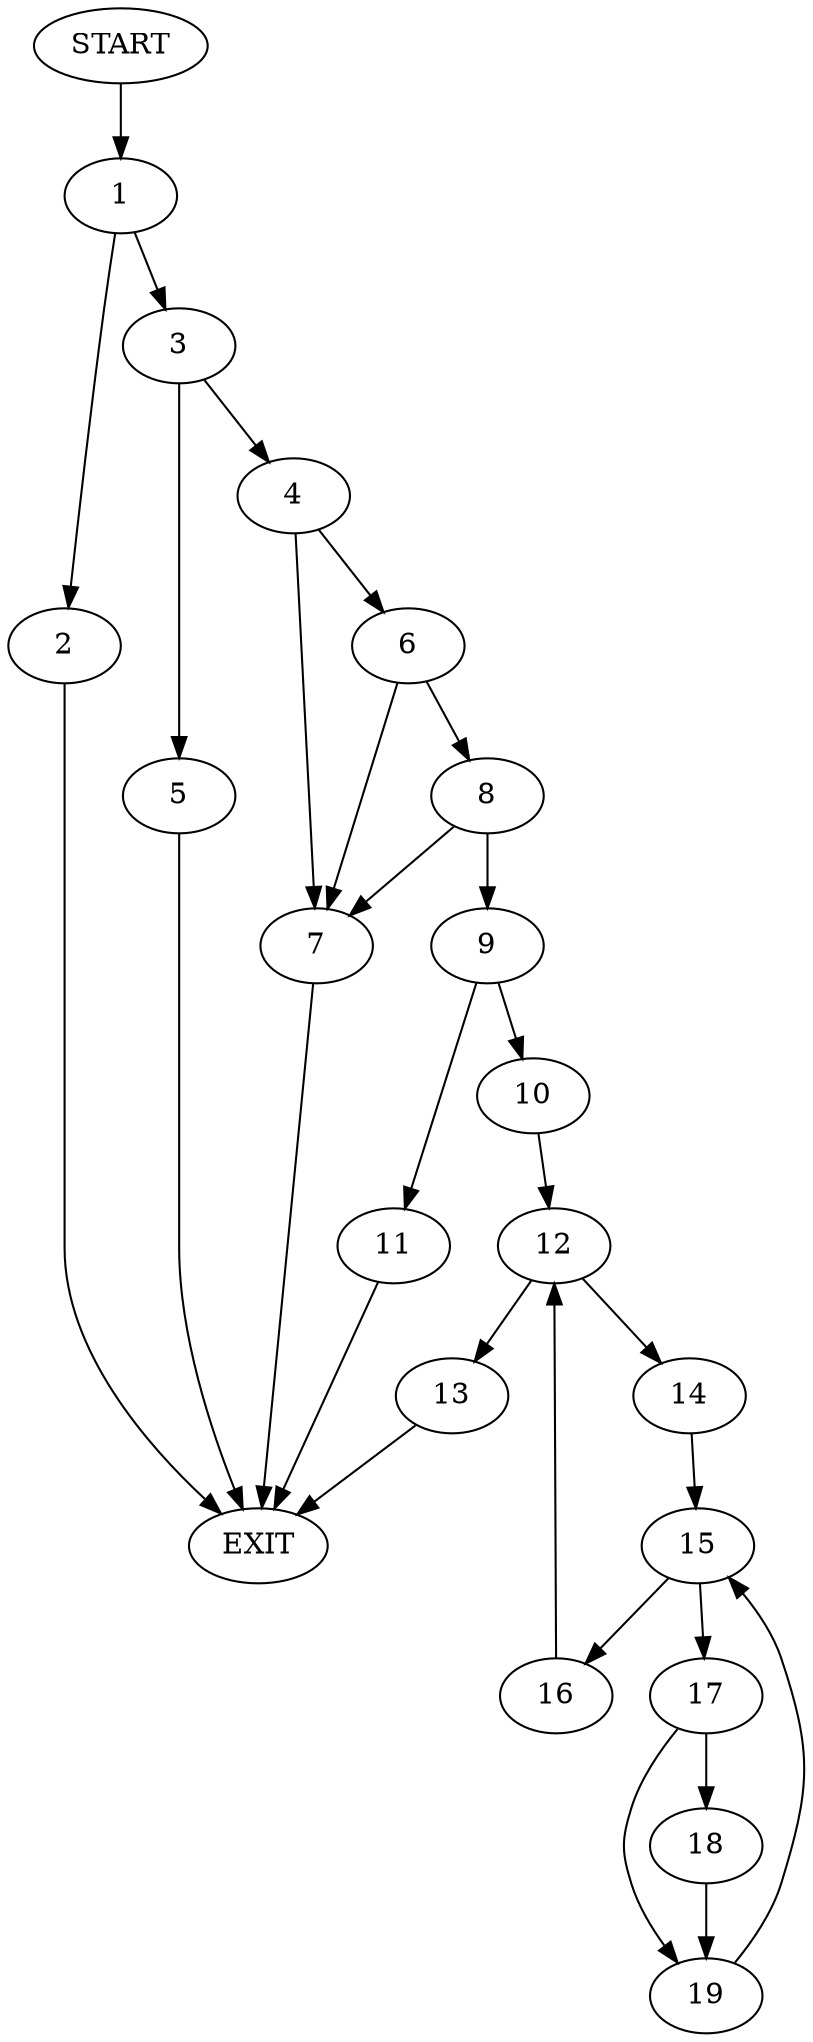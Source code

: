 digraph {
0 [label="START"]
20 [label="EXIT"]
0 -> 1
1 -> 2
1 -> 3
3 -> 4
3 -> 5
2 -> 20
4 -> 6
4 -> 7
5 -> 20
7 -> 20
6 -> 8
6 -> 7
8 -> 7
8 -> 9
9 -> 10
9 -> 11
11 -> 20
10 -> 12
12 -> 13
12 -> 14
14 -> 15
13 -> 20
15 -> 16
15 -> 17
17 -> 18
17 -> 19
16 -> 12
19 -> 15
18 -> 19
}
